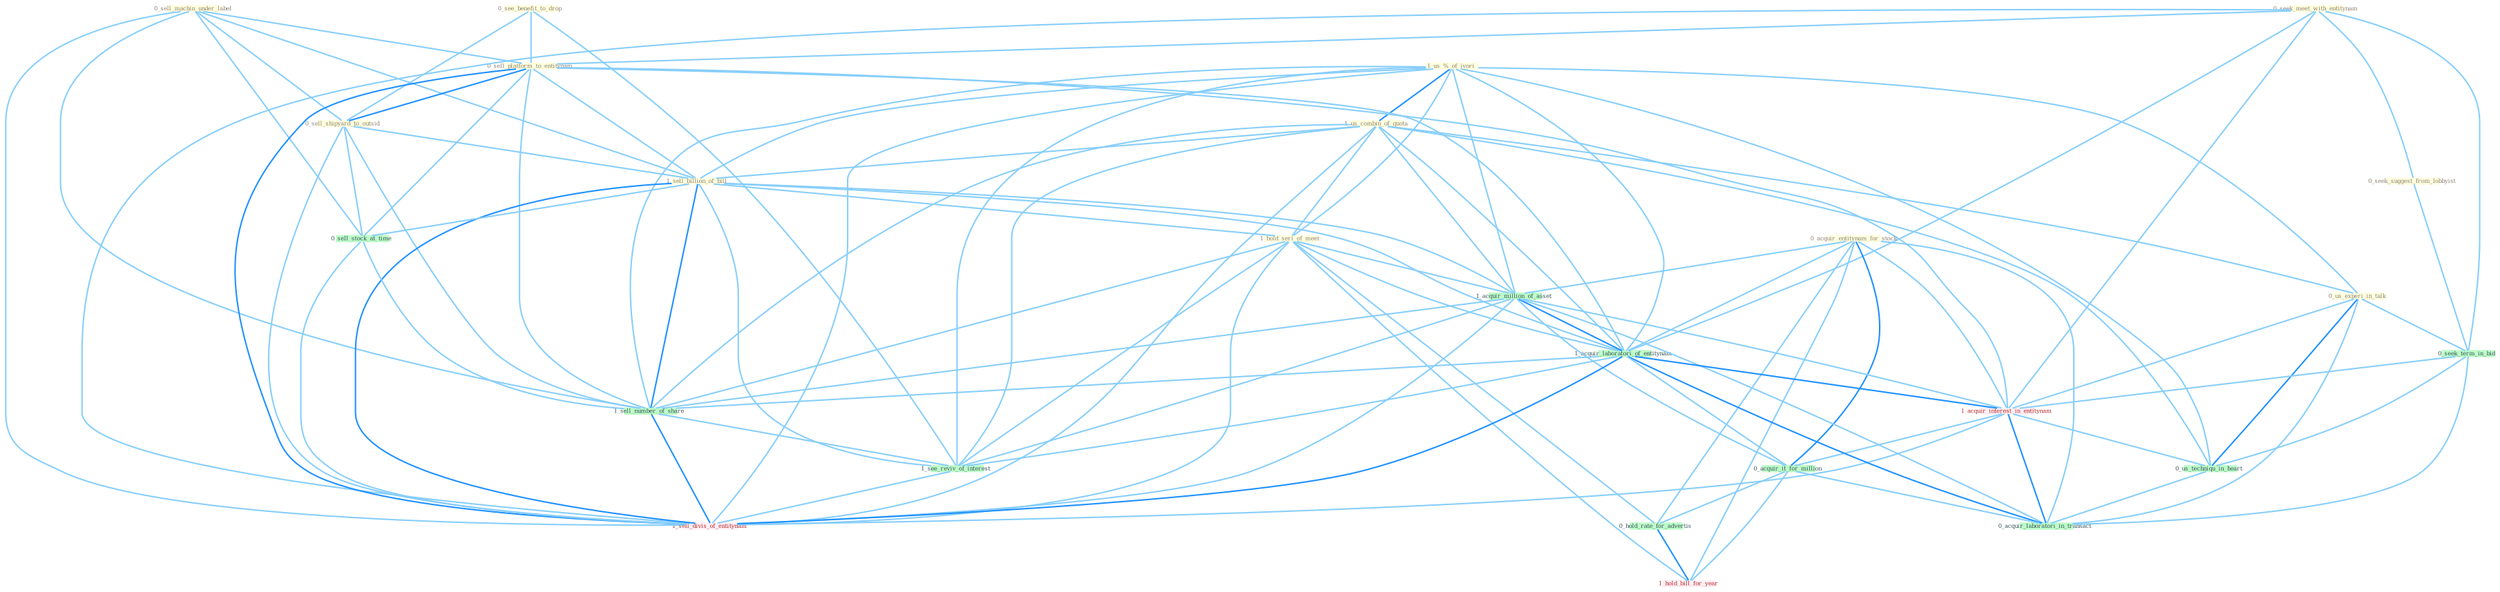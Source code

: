 Graph G{ 
    node
    [shape=polygon,style=filled,width=.5,height=.06,color="#BDFCC9",fixedsize=true,fontsize=4,
    fontcolor="#2f4f4f"];
    {node
    [color="#ffffe0", fontcolor="#8b7d6b"] "0_sell_machin_under_label " "1_us_%_of_ivori " "0_see_benefit_to_drop " "0_seek_meet_with_entitynam " "0_sell_platform_to_entitynam " "1_us_combin_of_quota " "0_us_experi_in_talk " "0_sell_shipyard_to_outsid " "1_sell_billion_of_bill " "0_seek_suggest_from_lobbyist " "1_hold_seri_of_meet " "0_acquir_entitynam_for_stock "}
{node [color="#fff0f5", fontcolor="#b22222"] "1_acquir_interest_in_entitynam " "1_hold_bill_for_year " "1_sell_divis_of_entitynam "}
edge [color="#B0E2FF"];

	"0_sell_machin_under_label " -- "0_sell_platform_to_entitynam " [w="1", color="#87cefa" ];
	"0_sell_machin_under_label " -- "0_sell_shipyard_to_outsid " [w="1", color="#87cefa" ];
	"0_sell_machin_under_label " -- "1_sell_billion_of_bill " [w="1", color="#87cefa" ];
	"0_sell_machin_under_label " -- "0_sell_stock_at_time " [w="1", color="#87cefa" ];
	"0_sell_machin_under_label " -- "1_sell_number_of_share " [w="1", color="#87cefa" ];
	"0_sell_machin_under_label " -- "1_sell_divis_of_entitynam " [w="1", color="#87cefa" ];
	"1_us_%_of_ivori " -- "1_us_combin_of_quota " [w="2", color="#1e90ff" , len=0.8];
	"1_us_%_of_ivori " -- "0_us_experi_in_talk " [w="1", color="#87cefa" ];
	"1_us_%_of_ivori " -- "1_sell_billion_of_bill " [w="1", color="#87cefa" ];
	"1_us_%_of_ivori " -- "1_hold_seri_of_meet " [w="1", color="#87cefa" ];
	"1_us_%_of_ivori " -- "1_acquir_million_of_asset " [w="1", color="#87cefa" ];
	"1_us_%_of_ivori " -- "1_acquir_laboratori_of_entitynam " [w="1", color="#87cefa" ];
	"1_us_%_of_ivori " -- "0_us_techniqu_in_heart " [w="1", color="#87cefa" ];
	"1_us_%_of_ivori " -- "1_sell_number_of_share " [w="1", color="#87cefa" ];
	"1_us_%_of_ivori " -- "1_see_reviv_of_interest " [w="1", color="#87cefa" ];
	"1_us_%_of_ivori " -- "1_sell_divis_of_entitynam " [w="1", color="#87cefa" ];
	"0_see_benefit_to_drop " -- "0_sell_platform_to_entitynam " [w="1", color="#87cefa" ];
	"0_see_benefit_to_drop " -- "0_sell_shipyard_to_outsid " [w="1", color="#87cefa" ];
	"0_see_benefit_to_drop " -- "1_see_reviv_of_interest " [w="1", color="#87cefa" ];
	"0_seek_meet_with_entitynam " -- "0_sell_platform_to_entitynam " [w="1", color="#87cefa" ];
	"0_seek_meet_with_entitynam " -- "0_seek_suggest_from_lobbyist " [w="1", color="#87cefa" ];
	"0_seek_meet_with_entitynam " -- "1_acquir_laboratori_of_entitynam " [w="1", color="#87cefa" ];
	"0_seek_meet_with_entitynam " -- "0_seek_term_in_bid " [w="1", color="#87cefa" ];
	"0_seek_meet_with_entitynam " -- "1_acquir_interest_in_entitynam " [w="1", color="#87cefa" ];
	"0_seek_meet_with_entitynam " -- "1_sell_divis_of_entitynam " [w="1", color="#87cefa" ];
	"0_sell_platform_to_entitynam " -- "0_sell_shipyard_to_outsid " [w="2", color="#1e90ff" , len=0.8];
	"0_sell_platform_to_entitynam " -- "1_sell_billion_of_bill " [w="1", color="#87cefa" ];
	"0_sell_platform_to_entitynam " -- "1_acquir_laboratori_of_entitynam " [w="1", color="#87cefa" ];
	"0_sell_platform_to_entitynam " -- "1_acquir_interest_in_entitynam " [w="1", color="#87cefa" ];
	"0_sell_platform_to_entitynam " -- "0_sell_stock_at_time " [w="1", color="#87cefa" ];
	"0_sell_platform_to_entitynam " -- "1_sell_number_of_share " [w="1", color="#87cefa" ];
	"0_sell_platform_to_entitynam " -- "1_sell_divis_of_entitynam " [w="2", color="#1e90ff" , len=0.8];
	"1_us_combin_of_quota " -- "0_us_experi_in_talk " [w="1", color="#87cefa" ];
	"1_us_combin_of_quota " -- "1_sell_billion_of_bill " [w="1", color="#87cefa" ];
	"1_us_combin_of_quota " -- "1_hold_seri_of_meet " [w="1", color="#87cefa" ];
	"1_us_combin_of_quota " -- "1_acquir_million_of_asset " [w="1", color="#87cefa" ];
	"1_us_combin_of_quota " -- "1_acquir_laboratori_of_entitynam " [w="1", color="#87cefa" ];
	"1_us_combin_of_quota " -- "0_us_techniqu_in_heart " [w="1", color="#87cefa" ];
	"1_us_combin_of_quota " -- "1_sell_number_of_share " [w="1", color="#87cefa" ];
	"1_us_combin_of_quota " -- "1_see_reviv_of_interest " [w="1", color="#87cefa" ];
	"1_us_combin_of_quota " -- "1_sell_divis_of_entitynam " [w="1", color="#87cefa" ];
	"0_us_experi_in_talk " -- "0_seek_term_in_bid " [w="1", color="#87cefa" ];
	"0_us_experi_in_talk " -- "1_acquir_interest_in_entitynam " [w="1", color="#87cefa" ];
	"0_us_experi_in_talk " -- "0_us_techniqu_in_heart " [w="2", color="#1e90ff" , len=0.8];
	"0_us_experi_in_talk " -- "0_acquir_laboratori_in_transact " [w="1", color="#87cefa" ];
	"0_sell_shipyard_to_outsid " -- "1_sell_billion_of_bill " [w="1", color="#87cefa" ];
	"0_sell_shipyard_to_outsid " -- "0_sell_stock_at_time " [w="1", color="#87cefa" ];
	"0_sell_shipyard_to_outsid " -- "1_sell_number_of_share " [w="1", color="#87cefa" ];
	"0_sell_shipyard_to_outsid " -- "1_sell_divis_of_entitynam " [w="1", color="#87cefa" ];
	"1_sell_billion_of_bill " -- "1_hold_seri_of_meet " [w="1", color="#87cefa" ];
	"1_sell_billion_of_bill " -- "1_acquir_million_of_asset " [w="1", color="#87cefa" ];
	"1_sell_billion_of_bill " -- "1_acquir_laboratori_of_entitynam " [w="1", color="#87cefa" ];
	"1_sell_billion_of_bill " -- "0_sell_stock_at_time " [w="1", color="#87cefa" ];
	"1_sell_billion_of_bill " -- "1_sell_number_of_share " [w="2", color="#1e90ff" , len=0.8];
	"1_sell_billion_of_bill " -- "1_see_reviv_of_interest " [w="1", color="#87cefa" ];
	"1_sell_billion_of_bill " -- "1_sell_divis_of_entitynam " [w="2", color="#1e90ff" , len=0.8];
	"0_seek_suggest_from_lobbyist " -- "0_seek_term_in_bid " [w="1", color="#87cefa" ];
	"1_hold_seri_of_meet " -- "1_acquir_million_of_asset " [w="1", color="#87cefa" ];
	"1_hold_seri_of_meet " -- "1_acquir_laboratori_of_entitynam " [w="1", color="#87cefa" ];
	"1_hold_seri_of_meet " -- "0_hold_rate_for_advertis " [w="1", color="#87cefa" ];
	"1_hold_seri_of_meet " -- "1_sell_number_of_share " [w="1", color="#87cefa" ];
	"1_hold_seri_of_meet " -- "1_see_reviv_of_interest " [w="1", color="#87cefa" ];
	"1_hold_seri_of_meet " -- "1_hold_bill_for_year " [w="1", color="#87cefa" ];
	"1_hold_seri_of_meet " -- "1_sell_divis_of_entitynam " [w="1", color="#87cefa" ];
	"0_acquir_entitynam_for_stock " -- "1_acquir_million_of_asset " [w="1", color="#87cefa" ];
	"0_acquir_entitynam_for_stock " -- "1_acquir_laboratori_of_entitynam " [w="1", color="#87cefa" ];
	"0_acquir_entitynam_for_stock " -- "1_acquir_interest_in_entitynam " [w="1", color="#87cefa" ];
	"0_acquir_entitynam_for_stock " -- "0_acquir_it_for_million " [w="2", color="#1e90ff" , len=0.8];
	"0_acquir_entitynam_for_stock " -- "0_hold_rate_for_advertis " [w="1", color="#87cefa" ];
	"0_acquir_entitynam_for_stock " -- "0_acquir_laboratori_in_transact " [w="1", color="#87cefa" ];
	"0_acquir_entitynam_for_stock " -- "1_hold_bill_for_year " [w="1", color="#87cefa" ];
	"1_acquir_million_of_asset " -- "1_acquir_laboratori_of_entitynam " [w="2", color="#1e90ff" , len=0.8];
	"1_acquir_million_of_asset " -- "1_acquir_interest_in_entitynam " [w="1", color="#87cefa" ];
	"1_acquir_million_of_asset " -- "0_acquir_it_for_million " [w="1", color="#87cefa" ];
	"1_acquir_million_of_asset " -- "0_acquir_laboratori_in_transact " [w="1", color="#87cefa" ];
	"1_acquir_million_of_asset " -- "1_sell_number_of_share " [w="1", color="#87cefa" ];
	"1_acquir_million_of_asset " -- "1_see_reviv_of_interest " [w="1", color="#87cefa" ];
	"1_acquir_million_of_asset " -- "1_sell_divis_of_entitynam " [w="1", color="#87cefa" ];
	"1_acquir_laboratori_of_entitynam " -- "1_acquir_interest_in_entitynam " [w="2", color="#1e90ff" , len=0.8];
	"1_acquir_laboratori_of_entitynam " -- "0_acquir_it_for_million " [w="1", color="#87cefa" ];
	"1_acquir_laboratori_of_entitynam " -- "0_acquir_laboratori_in_transact " [w="2", color="#1e90ff" , len=0.8];
	"1_acquir_laboratori_of_entitynam " -- "1_sell_number_of_share " [w="1", color="#87cefa" ];
	"1_acquir_laboratori_of_entitynam " -- "1_see_reviv_of_interest " [w="1", color="#87cefa" ];
	"1_acquir_laboratori_of_entitynam " -- "1_sell_divis_of_entitynam " [w="2", color="#1e90ff" , len=0.8];
	"0_seek_term_in_bid " -- "1_acquir_interest_in_entitynam " [w="1", color="#87cefa" ];
	"0_seek_term_in_bid " -- "0_us_techniqu_in_heart " [w="1", color="#87cefa" ];
	"0_seek_term_in_bid " -- "0_acquir_laboratori_in_transact " [w="1", color="#87cefa" ];
	"1_acquir_interest_in_entitynam " -- "0_us_techniqu_in_heart " [w="1", color="#87cefa" ];
	"1_acquir_interest_in_entitynam " -- "0_acquir_it_for_million " [w="1", color="#87cefa" ];
	"1_acquir_interest_in_entitynam " -- "0_acquir_laboratori_in_transact " [w="2", color="#1e90ff" , len=0.8];
	"1_acquir_interest_in_entitynam " -- "1_sell_divis_of_entitynam " [w="1", color="#87cefa" ];
	"0_us_techniqu_in_heart " -- "0_acquir_laboratori_in_transact " [w="1", color="#87cefa" ];
	"0_acquir_it_for_million " -- "0_hold_rate_for_advertis " [w="1", color="#87cefa" ];
	"0_acquir_it_for_million " -- "0_acquir_laboratori_in_transact " [w="1", color="#87cefa" ];
	"0_acquir_it_for_million " -- "1_hold_bill_for_year " [w="1", color="#87cefa" ];
	"0_hold_rate_for_advertis " -- "1_hold_bill_for_year " [w="2", color="#1e90ff" , len=0.8];
	"0_sell_stock_at_time " -- "1_sell_number_of_share " [w="1", color="#87cefa" ];
	"0_sell_stock_at_time " -- "1_sell_divis_of_entitynam " [w="1", color="#87cefa" ];
	"1_sell_number_of_share " -- "1_see_reviv_of_interest " [w="1", color="#87cefa" ];
	"1_sell_number_of_share " -- "1_sell_divis_of_entitynam " [w="2", color="#1e90ff" , len=0.8];
	"1_see_reviv_of_interest " -- "1_sell_divis_of_entitynam " [w="1", color="#87cefa" ];
}